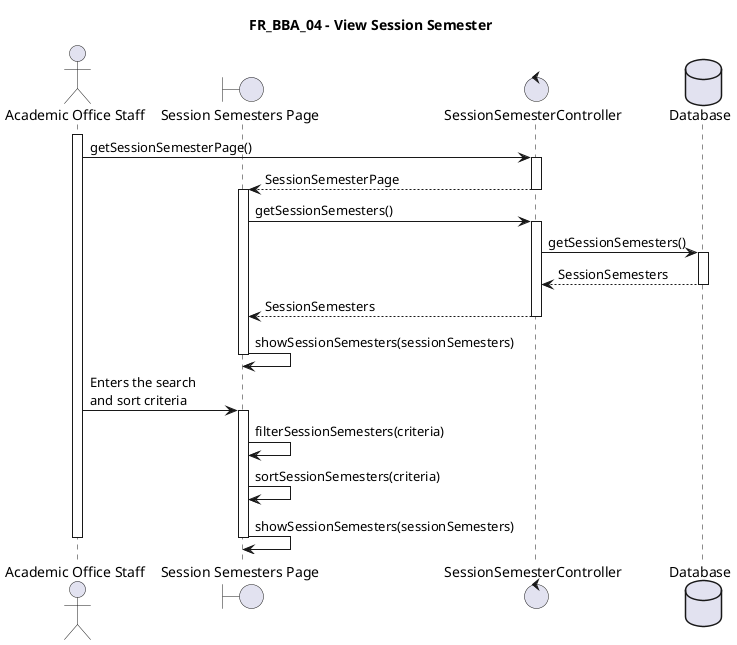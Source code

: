 @startuml FR_BBA_04
title FR_BBA_04 - View Session Semester
skinparam maxMessageSize 125

actor "Academic Office Staff" as eu
boundary "Session Semesters Page" as fe
control "SessionSemesterController" as ct
database "Database" as db

activate eu

eu -> ct ++ : getSessionSemesterPage()
ct --> fe -- : SessionSemesterPage

activate fe
fe -> ct ++ : getSessionSemesters()
ct -> db ++ : getSessionSemesters()
db --> ct -- : SessionSemesters
ct --> fe -- : SessionSemesters
fe -> fe -- : showSessionSemesters(sessionSemesters)

eu -> fe ++ : Enters the search and sort criteria
fe -> fe : filterSessionSemesters(criteria)
fe -> fe : sortSessionSemesters(criteria)
fe -> fe -- : showSessionSemesters(sessionSemesters)

deactivate eu

@enduml